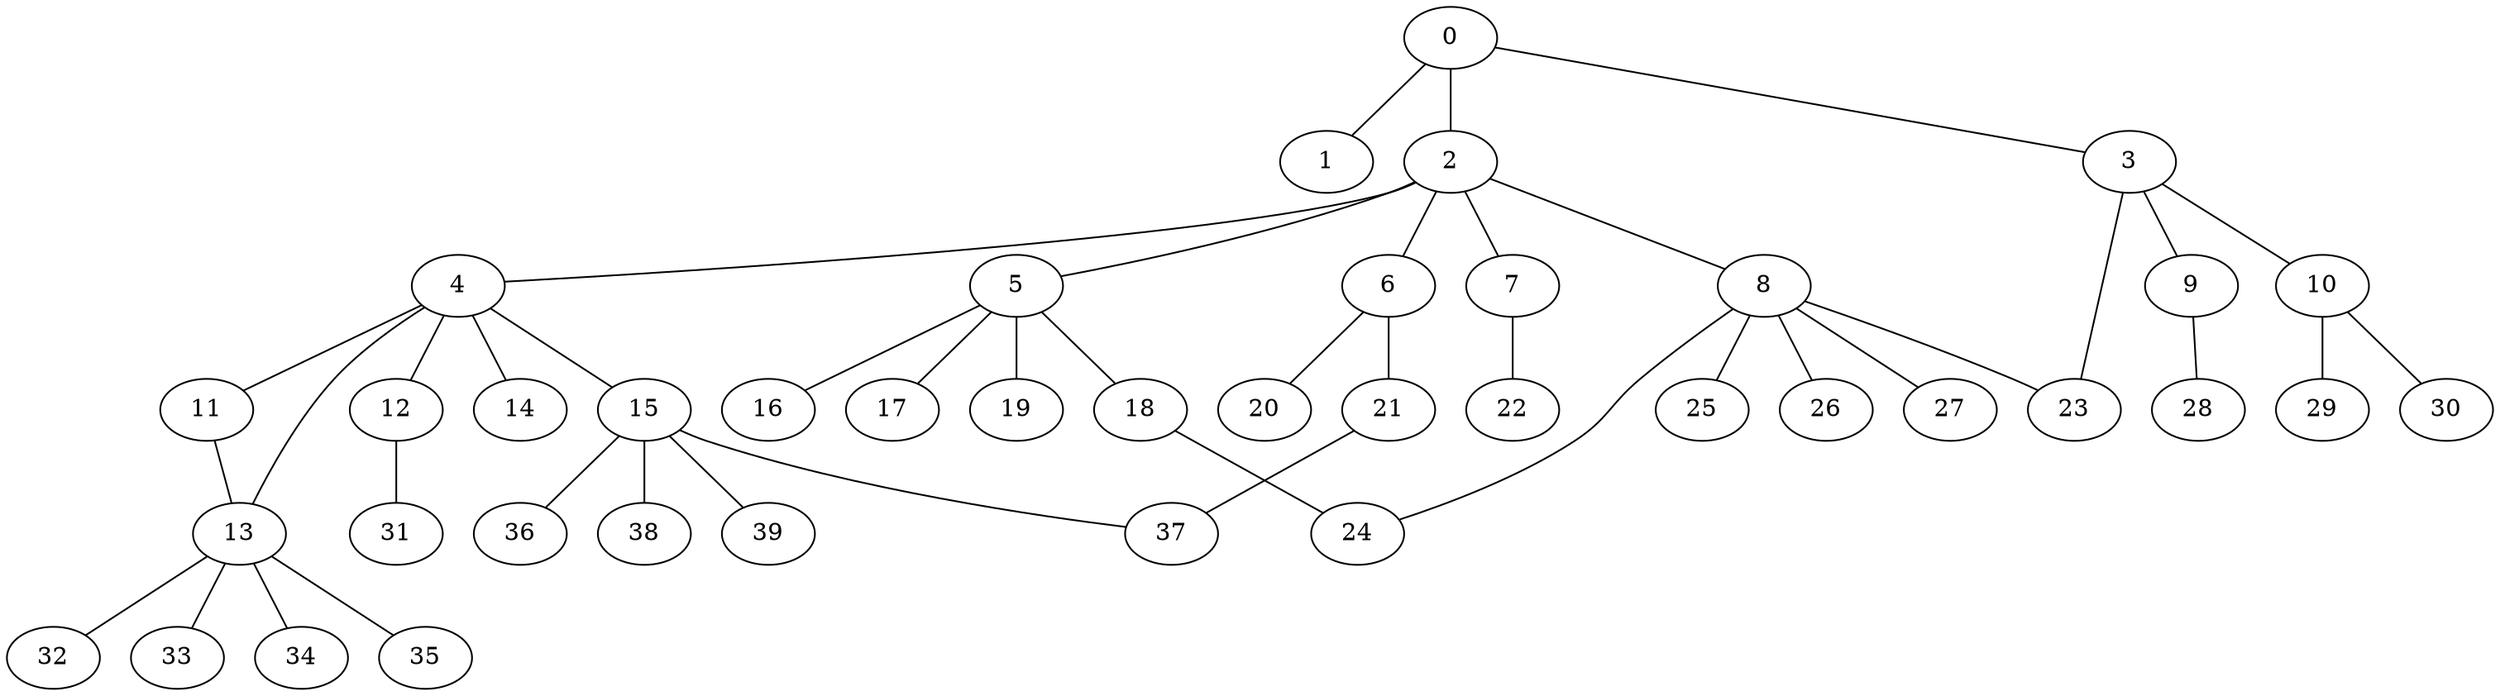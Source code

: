 
graph graphname {
    0 -- 1
0 -- 2
0 -- 3
2 -- 4
2 -- 5
2 -- 6
2 -- 7
2 -- 8
3 -- 9
3 -- 10
3 -- 23
4 -- 11
4 -- 12
4 -- 13
4 -- 14
4 -- 15
5 -- 16
5 -- 17
5 -- 19
5 -- 18
6 -- 20
6 -- 21
7 -- 22
8 -- 23
8 -- 24
8 -- 25
8 -- 26
8 -- 27
9 -- 28
10 -- 29
10 -- 30
11 -- 13
12 -- 31
13 -- 32
13 -- 33
13 -- 34
13 -- 35
15 -- 36
15 -- 37
15 -- 38
15 -- 39
18 -- 24
21 -- 37

}
